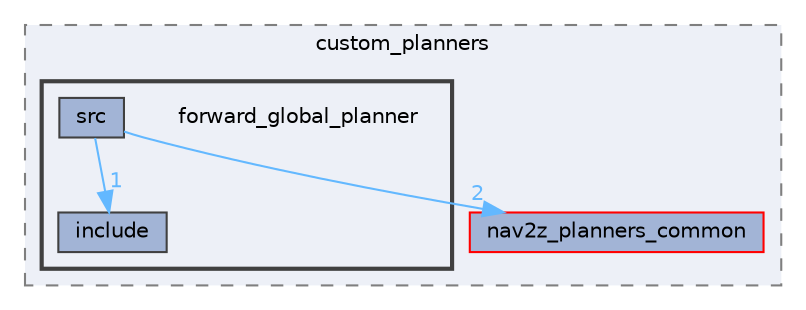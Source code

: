 digraph "smacc2_client_library/nav2z_client/custom_planners/forward_global_planner"
{
 // LATEX_PDF_SIZE
  bgcolor="transparent";
  edge [fontname=Helvetica,fontsize=10,labelfontname=Helvetica,labelfontsize=10];
  node [fontname=Helvetica,fontsize=10,shape=box,height=0.2,width=0.4];
  compound=true
  subgraph clusterdir_e2c2adbe6db855444d6fd6d210748984 {
    graph [ bgcolor="#edf0f7", pencolor="grey50", label="custom_planners", fontname=Helvetica,fontsize=10 style="filled,dashed", URL="dir_e2c2adbe6db855444d6fd6d210748984.html",tooltip=""]
  dir_ff0206bad6f2022af99afa405e1f2e4f [label="nav2z_planners_common", fillcolor="#a2b4d6", color="red", style="filled", URL="dir_ff0206bad6f2022af99afa405e1f2e4f.html",tooltip=""];
  subgraph clusterdir_3394627714027789240374ac2afd4b74 {
    graph [ bgcolor="#edf0f7", pencolor="grey25", label="", fontname=Helvetica,fontsize=10 style="filled,bold", URL="dir_3394627714027789240374ac2afd4b74.html",tooltip=""]
    dir_3394627714027789240374ac2afd4b74 [shape=plaintext, label="forward_global_planner"];
  dir_ba78090ca80c23b6b05695ca83419492 [label="include", fillcolor="#a2b4d6", color="grey25", style="filled", URL="dir_ba78090ca80c23b6b05695ca83419492.html",tooltip=""];
  dir_5aba6226e69aac337059353fd7ced381 [label="src", fillcolor="#a2b4d6", color="grey25", style="filled", URL="dir_5aba6226e69aac337059353fd7ced381.html",tooltip=""];
  }
  }
  dir_5aba6226e69aac337059353fd7ced381->dir_ba78090ca80c23b6b05695ca83419492 [headlabel="1", labeldistance=1.5 headhref="dir_000122_000051.html" color="steelblue1" fontcolor="steelblue1"];
  dir_5aba6226e69aac337059353fd7ced381->dir_ff0206bad6f2022af99afa405e1f2e4f [headlabel="2", labeldistance=1.5 headhref="dir_000122_000080.html" color="steelblue1" fontcolor="steelblue1"];
}
